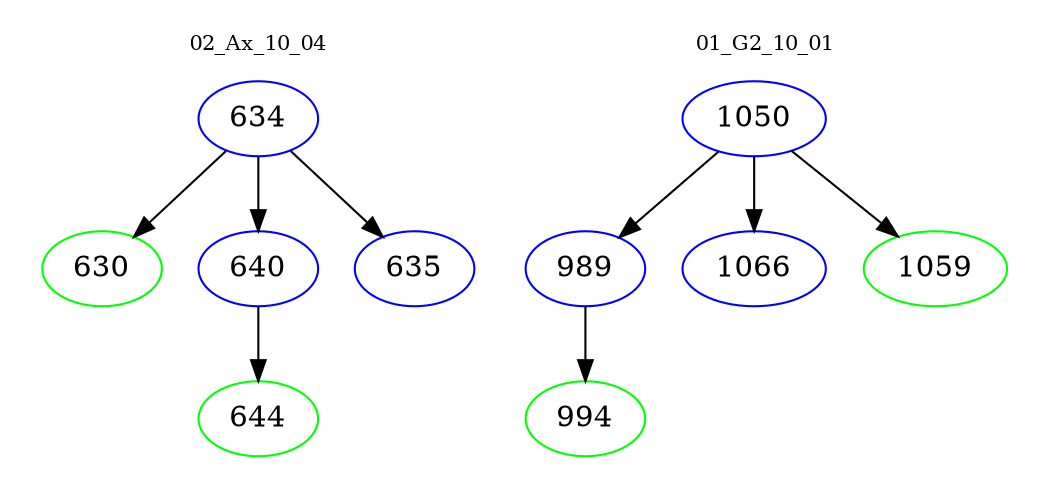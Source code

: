 digraph{
subgraph cluster_0 {
color = white
label = "02_Ax_10_04";
fontsize=10;
T0_634 [label="634", color="blue"]
T0_634 -> T0_630 [color="black"]
T0_630 [label="630", color="green"]
T0_634 -> T0_640 [color="black"]
T0_640 [label="640", color="blue"]
T0_640 -> T0_644 [color="black"]
T0_644 [label="644", color="green"]
T0_634 -> T0_635 [color="black"]
T0_635 [label="635", color="blue"]
}
subgraph cluster_1 {
color = white
label = "01_G2_10_01";
fontsize=10;
T1_1050 [label="1050", color="blue"]
T1_1050 -> T1_989 [color="black"]
T1_989 [label="989", color="blue"]
T1_989 -> T1_994 [color="black"]
T1_994 [label="994", color="green"]
T1_1050 -> T1_1066 [color="black"]
T1_1066 [label="1066", color="blue"]
T1_1050 -> T1_1059 [color="black"]
T1_1059 [label="1059", color="green"]
}
}
